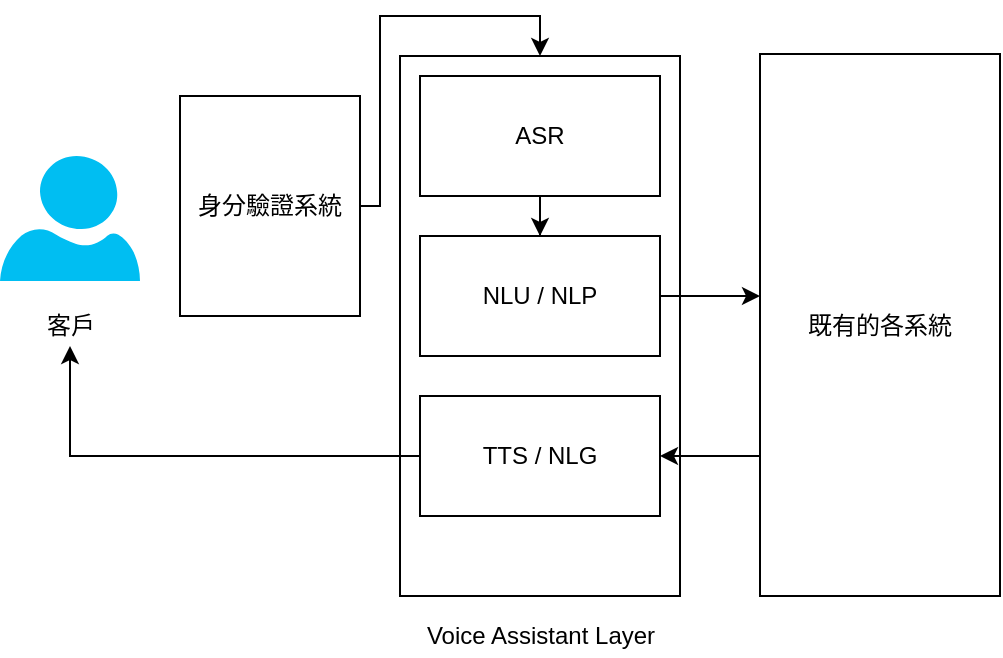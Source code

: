 <mxfile version="14.2.4" type="device"><diagram id="rKihxEYF6_fQqCOwNZ3G" name="Page-1"><mxGraphModel dx="981" dy="487" grid="0" gridSize="10" guides="1" tooltips="1" connect="1" arrows="1" fold="1" page="1" pageScale="1" pageWidth="827" pageHeight="1169" math="0" shadow="0"><root><mxCell id="0"/><mxCell id="1" parent="0"/><mxCell id="4tSsZx8OA-DWgWAbvViZ-1" value="" style="group" vertex="1" connectable="0" parent="1"><mxGeometry x="30" y="70" width="70" height="100" as="geometry"/></mxCell><mxCell id="4tSsZx8OA-DWgWAbvViZ-2" value="" style="verticalLabelPosition=bottom;html=1;verticalAlign=top;align=center;strokeColor=none;fillColor=#00BEF2;shape=mxgraph.azure.user;" vertex="1" parent="4tSsZx8OA-DWgWAbvViZ-1"><mxGeometry x="-10" y="10" width="70" height="62.5" as="geometry"/></mxCell><mxCell id="4tSsZx8OA-DWgWAbvViZ-3" value="客戶" style="text;html=1;resizable=0;autosize=1;align=center;verticalAlign=middle;points=[];fillColor=none;strokeColor=none;rounded=0;" vertex="1" parent="4tSsZx8OA-DWgWAbvViZ-1"><mxGeometry x="4.996" y="85" width="40" height="20" as="geometry"/></mxCell><mxCell id="4tSsZx8OA-DWgWAbvViZ-72" style="edgeStyle=orthogonalEdgeStyle;rounded=0;orthogonalLoop=1;jettySize=auto;html=1;exitX=1;exitY=0.5;exitDx=0;exitDy=0;entryX=0.5;entryY=0;entryDx=0;entryDy=0;" edge="1" parent="1" source="4tSsZx8OA-DWgWAbvViZ-64" target="4tSsZx8OA-DWgWAbvViZ-65"><mxGeometry relative="1" as="geometry"><Array as="points"><mxPoint x="210" y="105"/><mxPoint x="210" y="10"/><mxPoint x="290" y="10"/></Array></mxGeometry></mxCell><mxCell id="4tSsZx8OA-DWgWAbvViZ-64" value="身分驗證系統" style="rounded=0;whiteSpace=wrap;html=1;" vertex="1" parent="1"><mxGeometry x="110" y="50" width="90" height="110" as="geometry"/></mxCell><mxCell id="4tSsZx8OA-DWgWAbvViZ-65" value="" style="rounded=0;whiteSpace=wrap;html=1;" vertex="1" parent="1"><mxGeometry x="220" y="30" width="140" height="270" as="geometry"/></mxCell><mxCell id="4tSsZx8OA-DWgWAbvViZ-68" value="" style="edgeStyle=orthogonalEdgeStyle;rounded=0;orthogonalLoop=1;jettySize=auto;html=1;" edge="1" parent="1" source="4tSsZx8OA-DWgWAbvViZ-66" target="4tSsZx8OA-DWgWAbvViZ-67"><mxGeometry relative="1" as="geometry"/></mxCell><mxCell id="4tSsZx8OA-DWgWAbvViZ-66" value="ASR" style="rounded=0;whiteSpace=wrap;html=1;" vertex="1" parent="1"><mxGeometry x="230" y="40" width="120" height="60" as="geometry"/></mxCell><mxCell id="4tSsZx8OA-DWgWAbvViZ-78" style="edgeStyle=orthogonalEdgeStyle;rounded=0;orthogonalLoop=1;jettySize=auto;html=1;exitX=1;exitY=0.5;exitDx=0;exitDy=0;" edge="1" parent="1" source="4tSsZx8OA-DWgWAbvViZ-67" target="4tSsZx8OA-DWgWAbvViZ-74"><mxGeometry relative="1" as="geometry"><Array as="points"><mxPoint x="390" y="150"/><mxPoint x="390" y="150"/></Array></mxGeometry></mxCell><mxCell id="4tSsZx8OA-DWgWAbvViZ-67" value="NLU / NLP" style="rounded=0;whiteSpace=wrap;html=1;" vertex="1" parent="1"><mxGeometry x="230" y="120" width="120" height="60" as="geometry"/></mxCell><mxCell id="4tSsZx8OA-DWgWAbvViZ-75" style="edgeStyle=orthogonalEdgeStyle;rounded=0;orthogonalLoop=1;jettySize=auto;html=1;" edge="1" parent="1" source="4tSsZx8OA-DWgWAbvViZ-74" target="4tSsZx8OA-DWgWAbvViZ-76"><mxGeometry relative="1" as="geometry"><Array as="points"><mxPoint x="390" y="230"/><mxPoint x="390" y="230"/></Array></mxGeometry></mxCell><mxCell id="4tSsZx8OA-DWgWAbvViZ-74" value="既有的各系統" style="rounded=0;whiteSpace=wrap;html=1;" vertex="1" parent="1"><mxGeometry x="400" y="29" width="120" height="271" as="geometry"/></mxCell><mxCell id="4tSsZx8OA-DWgWAbvViZ-77" style="edgeStyle=orthogonalEdgeStyle;rounded=0;orthogonalLoop=1;jettySize=auto;html=1;exitX=0;exitY=0.5;exitDx=0;exitDy=0;" edge="1" parent="1" source="4tSsZx8OA-DWgWAbvViZ-76" target="4tSsZx8OA-DWgWAbvViZ-3"><mxGeometry relative="1" as="geometry"/></mxCell><mxCell id="4tSsZx8OA-DWgWAbvViZ-76" value="TTS / NLG" style="rounded=0;whiteSpace=wrap;html=1;" vertex="1" parent="1"><mxGeometry x="230" y="200" width="120" height="60" as="geometry"/></mxCell><mxCell id="4tSsZx8OA-DWgWAbvViZ-79" value="Voice Assistant Layer" style="text;html=1;resizable=0;autosize=1;align=center;verticalAlign=middle;points=[];fillColor=none;strokeColor=none;rounded=0;" vertex="1" parent="1"><mxGeometry x="225" y="310" width="130" height="20" as="geometry"/></mxCell></root></mxGraphModel></diagram></mxfile>